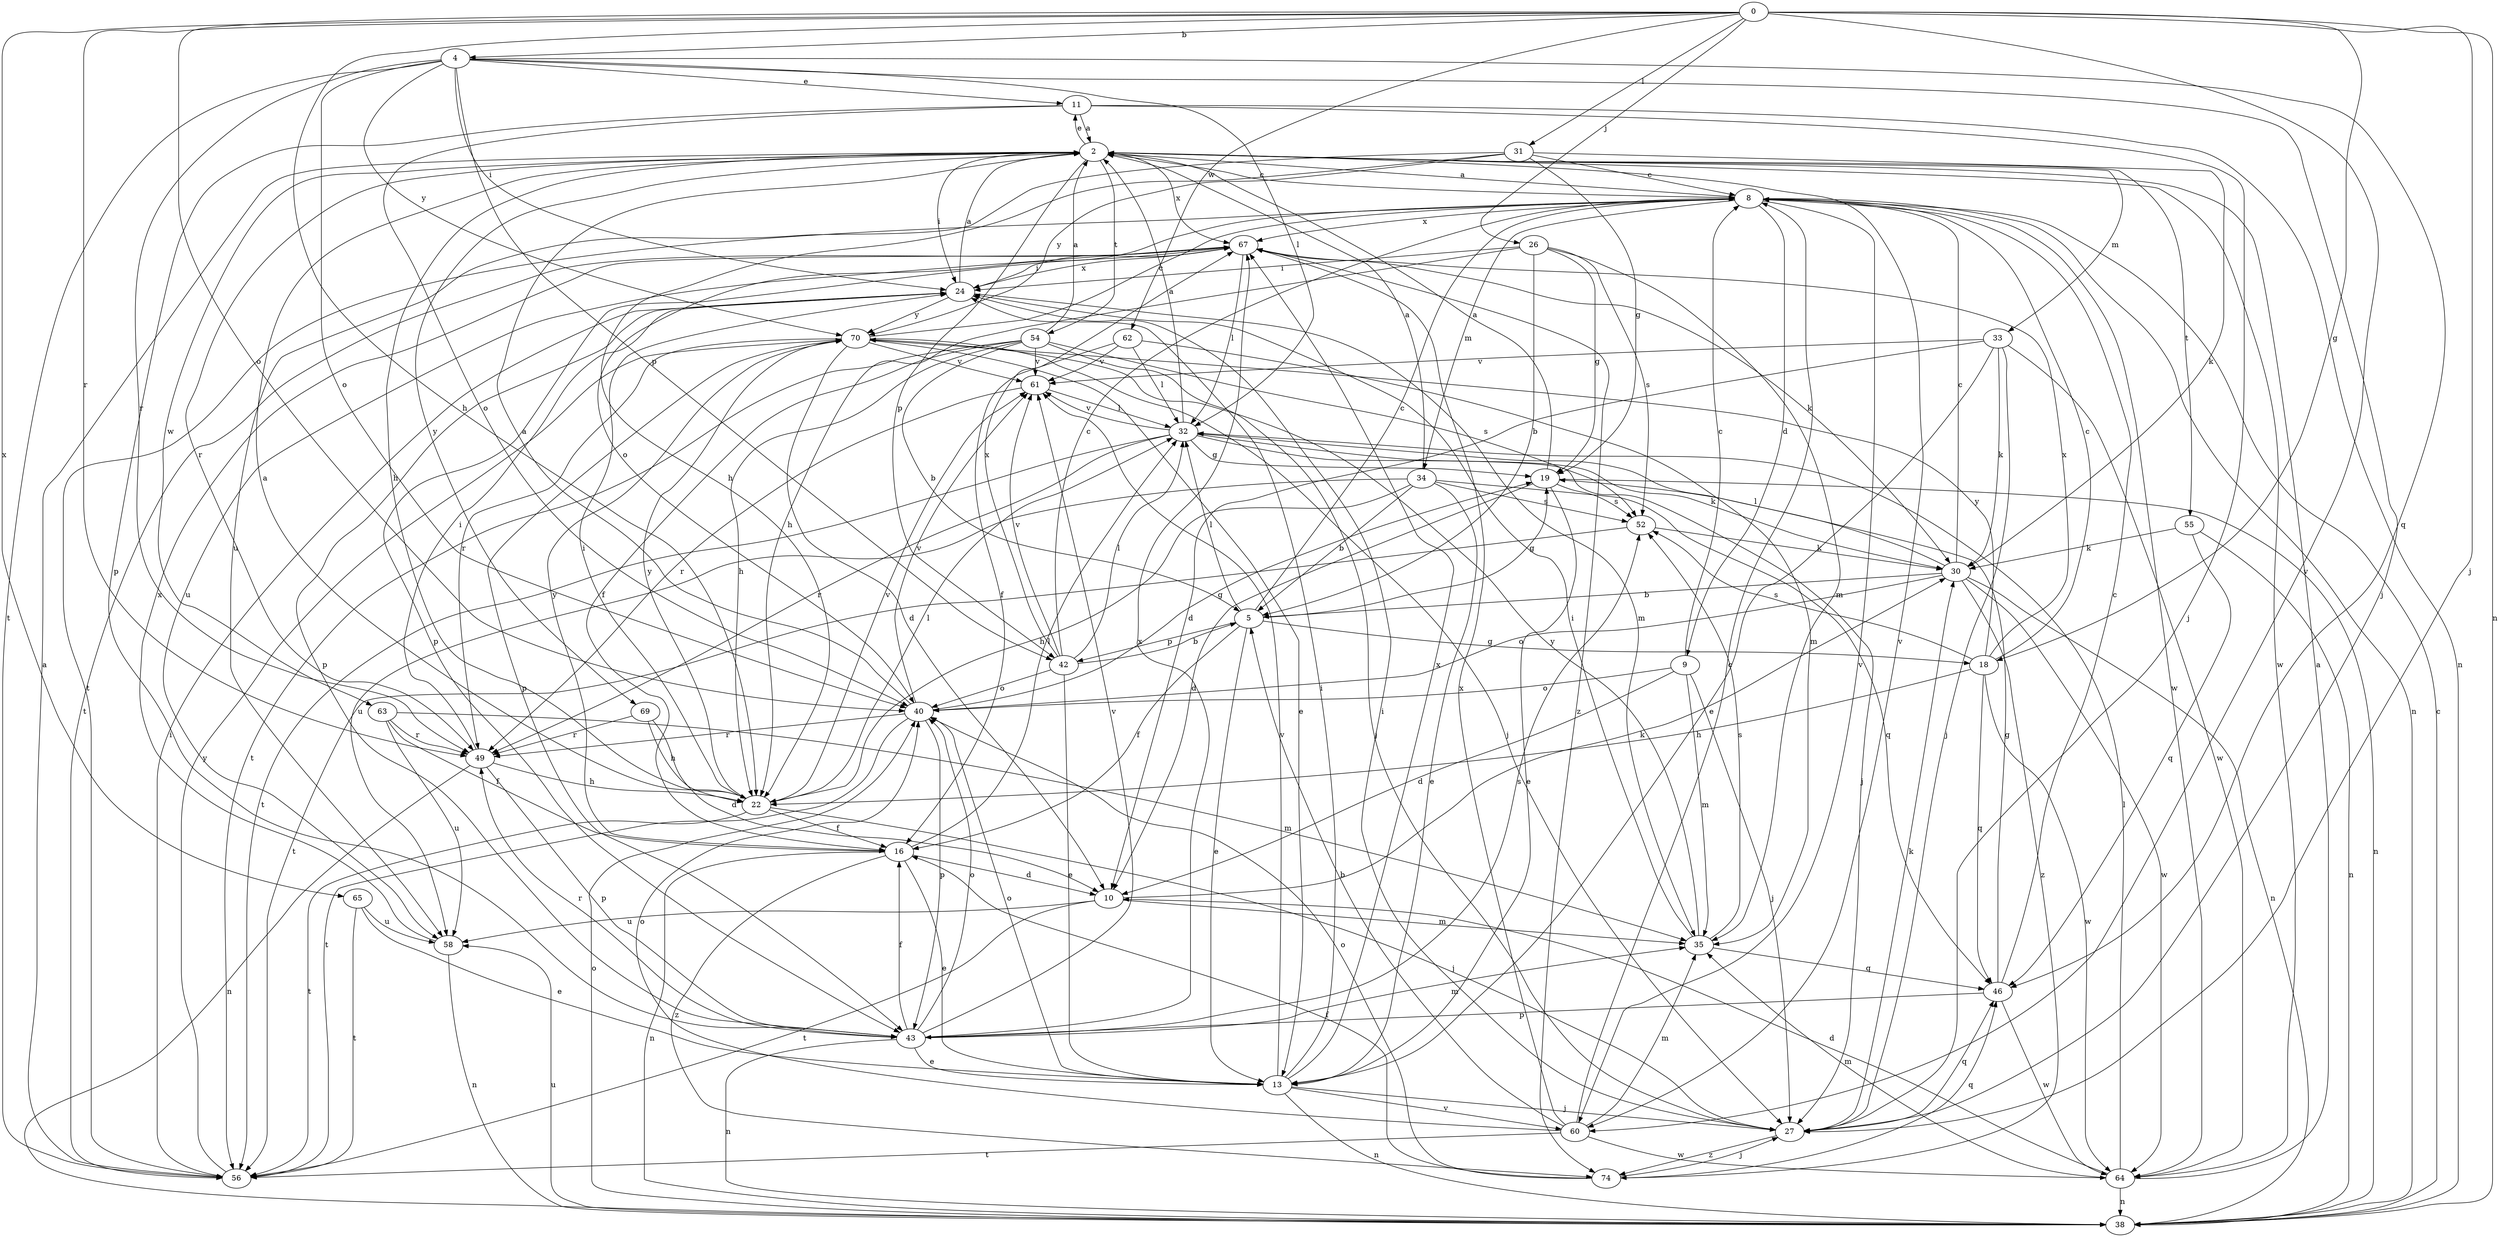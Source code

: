 strict digraph  {
0;
2;
4;
5;
8;
9;
10;
11;
13;
16;
18;
19;
22;
24;
26;
27;
30;
31;
32;
33;
34;
35;
38;
40;
42;
43;
46;
49;
52;
54;
55;
56;
58;
60;
61;
62;
63;
64;
65;
67;
69;
70;
74;
0 -> 4  [label=b];
0 -> 18  [label=g];
0 -> 22  [label=h];
0 -> 26  [label=j];
0 -> 27  [label=j];
0 -> 31  [label=l];
0 -> 38  [label=n];
0 -> 40  [label=o];
0 -> 49  [label=r];
0 -> 60  [label=v];
0 -> 62  [label=w];
0 -> 65  [label=x];
2 -> 8  [label=c];
2 -> 11  [label=e];
2 -> 22  [label=h];
2 -> 24  [label=i];
2 -> 33  [label=m];
2 -> 42  [label=p];
2 -> 49  [label=r];
2 -> 54  [label=t];
2 -> 55  [label=t];
2 -> 60  [label=v];
2 -> 63  [label=w];
2 -> 64  [label=w];
2 -> 67  [label=x];
2 -> 69  [label=y];
4 -> 11  [label=e];
4 -> 24  [label=i];
4 -> 27  [label=j];
4 -> 32  [label=l];
4 -> 40  [label=o];
4 -> 42  [label=p];
4 -> 46  [label=q];
4 -> 49  [label=r];
4 -> 56  [label=t];
4 -> 70  [label=y];
5 -> 8  [label=c];
5 -> 13  [label=e];
5 -> 16  [label=f];
5 -> 18  [label=g];
5 -> 19  [label=g];
5 -> 32  [label=l];
5 -> 42  [label=p];
8 -> 2  [label=a];
8 -> 9  [label=d];
8 -> 34  [label=m];
8 -> 38  [label=n];
8 -> 40  [label=o];
8 -> 56  [label=t];
8 -> 60  [label=v];
8 -> 64  [label=w];
8 -> 67  [label=x];
9 -> 8  [label=c];
9 -> 10  [label=d];
9 -> 27  [label=j];
9 -> 35  [label=m];
9 -> 40  [label=o];
10 -> 30  [label=k];
10 -> 35  [label=m];
10 -> 56  [label=t];
10 -> 58  [label=u];
11 -> 2  [label=a];
11 -> 27  [label=j];
11 -> 38  [label=n];
11 -> 40  [label=o];
11 -> 43  [label=p];
13 -> 24  [label=i];
13 -> 27  [label=j];
13 -> 38  [label=n];
13 -> 40  [label=o];
13 -> 60  [label=v];
13 -> 61  [label=v];
13 -> 67  [label=x];
16 -> 10  [label=d];
16 -> 13  [label=e];
16 -> 32  [label=l];
16 -> 38  [label=n];
16 -> 70  [label=y];
16 -> 74  [label=z];
18 -> 8  [label=c];
18 -> 22  [label=h];
18 -> 46  [label=q];
18 -> 52  [label=s];
18 -> 64  [label=w];
18 -> 67  [label=x];
18 -> 70  [label=y];
19 -> 2  [label=a];
19 -> 10  [label=d];
19 -> 13  [label=e];
19 -> 38  [label=n];
19 -> 52  [label=s];
22 -> 2  [label=a];
22 -> 16  [label=f];
22 -> 24  [label=i];
22 -> 27  [label=j];
22 -> 32  [label=l];
22 -> 56  [label=t];
22 -> 61  [label=v];
22 -> 70  [label=y];
24 -> 2  [label=a];
24 -> 35  [label=m];
24 -> 43  [label=p];
24 -> 67  [label=x];
24 -> 70  [label=y];
26 -> 5  [label=b];
26 -> 19  [label=g];
26 -> 22  [label=h];
26 -> 24  [label=i];
26 -> 35  [label=m];
26 -> 52  [label=s];
27 -> 24  [label=i];
27 -> 30  [label=k];
27 -> 46  [label=q];
27 -> 74  [label=z];
30 -> 5  [label=b];
30 -> 8  [label=c];
30 -> 32  [label=l];
30 -> 38  [label=n];
30 -> 40  [label=o];
30 -> 64  [label=w];
30 -> 74  [label=z];
31 -> 8  [label=c];
31 -> 19  [label=g];
31 -> 22  [label=h];
31 -> 30  [label=k];
31 -> 58  [label=u];
31 -> 70  [label=y];
32 -> 2  [label=a];
32 -> 19  [label=g];
32 -> 27  [label=j];
32 -> 30  [label=k];
32 -> 49  [label=r];
32 -> 56  [label=t];
32 -> 61  [label=v];
33 -> 10  [label=d];
33 -> 13  [label=e];
33 -> 27  [label=j];
33 -> 30  [label=k];
33 -> 61  [label=v];
33 -> 64  [label=w];
34 -> 2  [label=a];
34 -> 5  [label=b];
34 -> 13  [label=e];
34 -> 22  [label=h];
34 -> 46  [label=q];
34 -> 52  [label=s];
34 -> 58  [label=u];
35 -> 24  [label=i];
35 -> 46  [label=q];
35 -> 52  [label=s];
35 -> 70  [label=y];
38 -> 8  [label=c];
38 -> 40  [label=o];
38 -> 58  [label=u];
40 -> 2  [label=a];
40 -> 19  [label=g];
40 -> 43  [label=p];
40 -> 49  [label=r];
40 -> 56  [label=t];
40 -> 61  [label=v];
42 -> 5  [label=b];
42 -> 8  [label=c];
42 -> 13  [label=e];
42 -> 32  [label=l];
42 -> 40  [label=o];
42 -> 61  [label=v];
42 -> 67  [label=x];
43 -> 13  [label=e];
43 -> 16  [label=f];
43 -> 35  [label=m];
43 -> 38  [label=n];
43 -> 40  [label=o];
43 -> 49  [label=r];
43 -> 52  [label=s];
43 -> 61  [label=v];
43 -> 67  [label=x];
46 -> 8  [label=c];
46 -> 19  [label=g];
46 -> 43  [label=p];
46 -> 64  [label=w];
49 -> 22  [label=h];
49 -> 24  [label=i];
49 -> 38  [label=n];
49 -> 43  [label=p];
52 -> 30  [label=k];
52 -> 56  [label=t];
54 -> 2  [label=a];
54 -> 5  [label=b];
54 -> 16  [label=f];
54 -> 22  [label=h];
54 -> 27  [label=j];
54 -> 52  [label=s];
54 -> 56  [label=t];
54 -> 61  [label=v];
55 -> 30  [label=k];
55 -> 38  [label=n];
55 -> 46  [label=q];
56 -> 2  [label=a];
56 -> 24  [label=i];
56 -> 70  [label=y];
58 -> 38  [label=n];
58 -> 67  [label=x];
60 -> 5  [label=b];
60 -> 8  [label=c];
60 -> 35  [label=m];
60 -> 40  [label=o];
60 -> 56  [label=t];
60 -> 64  [label=w];
60 -> 67  [label=x];
61 -> 32  [label=l];
61 -> 49  [label=r];
62 -> 16  [label=f];
62 -> 32  [label=l];
62 -> 35  [label=m];
62 -> 61  [label=v];
63 -> 16  [label=f];
63 -> 35  [label=m];
63 -> 49  [label=r];
63 -> 58  [label=u];
64 -> 2  [label=a];
64 -> 10  [label=d];
64 -> 32  [label=l];
64 -> 35  [label=m];
64 -> 38  [label=n];
65 -> 13  [label=e];
65 -> 56  [label=t];
65 -> 58  [label=u];
67 -> 24  [label=i];
67 -> 30  [label=k];
67 -> 32  [label=l];
67 -> 43  [label=p];
67 -> 56  [label=t];
67 -> 58  [label=u];
67 -> 74  [label=z];
69 -> 10  [label=d];
69 -> 22  [label=h];
69 -> 49  [label=r];
70 -> 8  [label=c];
70 -> 10  [label=d];
70 -> 13  [label=e];
70 -> 27  [label=j];
70 -> 43  [label=p];
70 -> 49  [label=r];
70 -> 61  [label=v];
74 -> 16  [label=f];
74 -> 27  [label=j];
74 -> 40  [label=o];
74 -> 46  [label=q];
}
